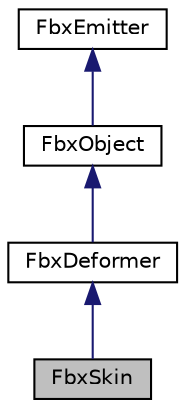 digraph "FbxSkin"
{
  edge [fontname="Helvetica",fontsize="10",labelfontname="Helvetica",labelfontsize="10"];
  node [fontname="Helvetica",fontsize="10",shape=record];
  Node0 [label="FbxSkin",height=0.2,width=0.4,color="black", fillcolor="grey75", style="filled", fontcolor="black"];
  Node1 -> Node0 [dir="back",color="midnightblue",fontsize="10",style="solid",fontname="Helvetica"];
  Node1 [label="FbxDeformer",height=0.2,width=0.4,color="black", fillcolor="white", style="filled",URL="$class_fbx_deformer.html"];
  Node2 -> Node1 [dir="back",color="midnightblue",fontsize="10",style="solid",fontname="Helvetica"];
  Node2 [label="FbxObject",height=0.2,width=0.4,color="black", fillcolor="white", style="filled",URL="$class_fbx_object.html"];
  Node3 -> Node2 [dir="back",color="midnightblue",fontsize="10",style="solid",fontname="Helvetica"];
  Node3 [label="FbxEmitter",height=0.2,width=0.4,color="black", fillcolor="white", style="filled",URL="$class_fbx_emitter.html"];
}
